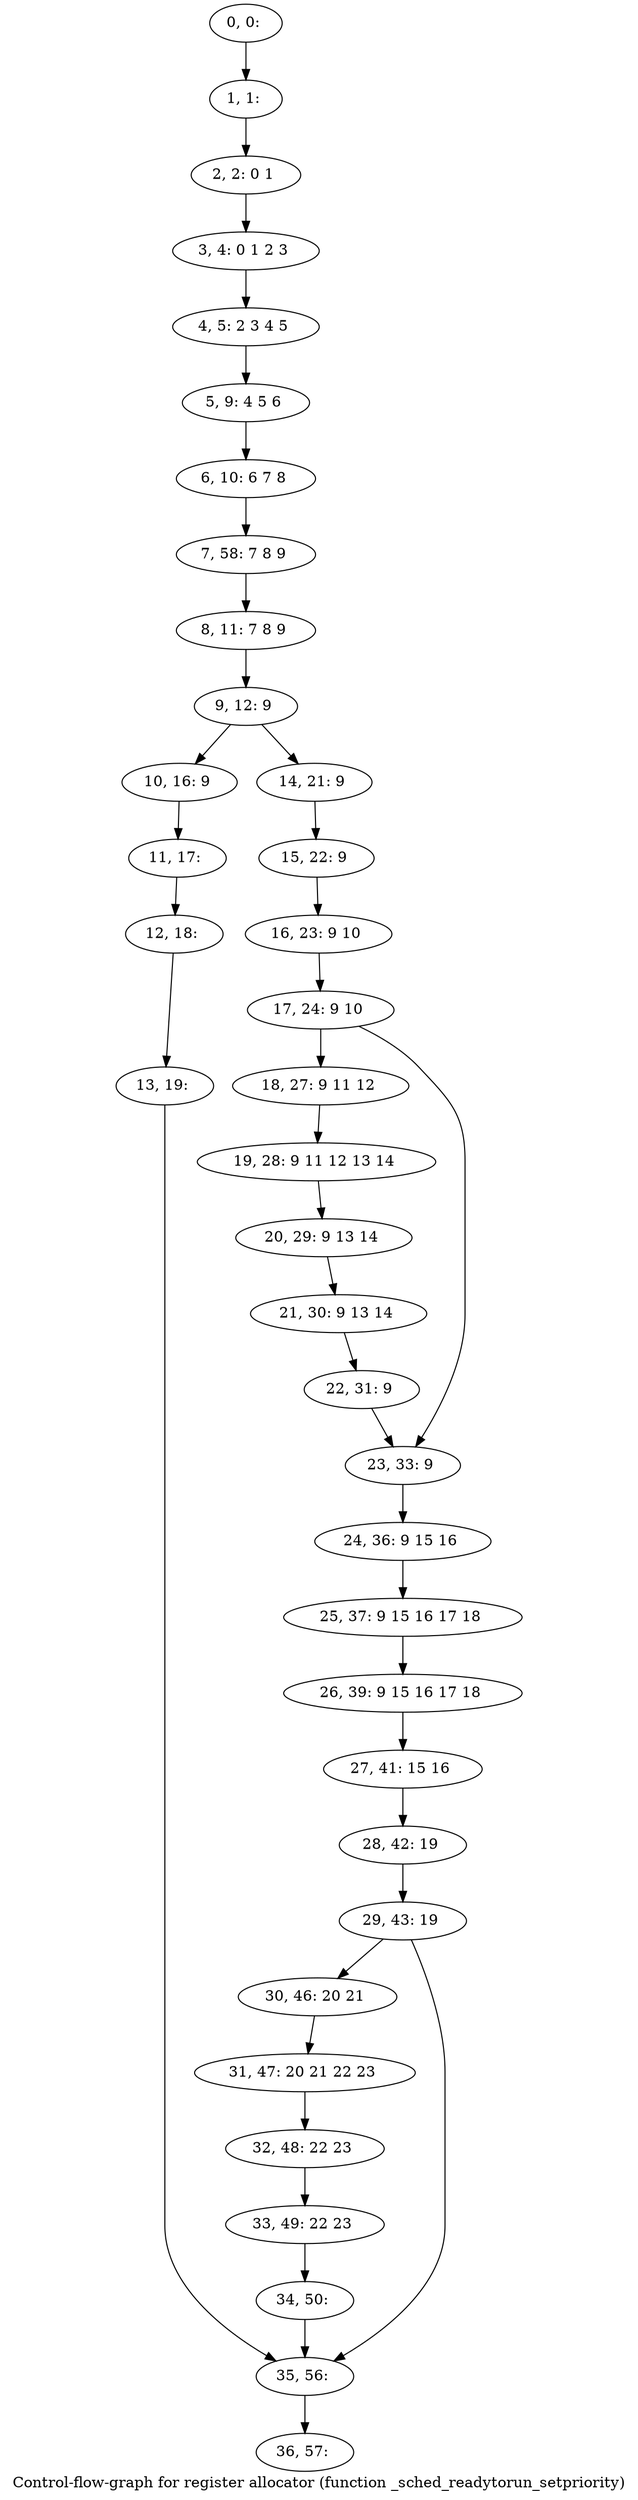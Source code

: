 digraph G {
graph [label="Control-flow-graph for register allocator (function _sched_readytorun_setpriority)"]
0[label="0, 0: "];
1[label="1, 1: "];
2[label="2, 2: 0 1 "];
3[label="3, 4: 0 1 2 3 "];
4[label="4, 5: 2 3 4 5 "];
5[label="5, 9: 4 5 6 "];
6[label="6, 10: 6 7 8 "];
7[label="7, 58: 7 8 9 "];
8[label="8, 11: 7 8 9 "];
9[label="9, 12: 9 "];
10[label="10, 16: 9 "];
11[label="11, 17: "];
12[label="12, 18: "];
13[label="13, 19: "];
14[label="14, 21: 9 "];
15[label="15, 22: 9 "];
16[label="16, 23: 9 10 "];
17[label="17, 24: 9 10 "];
18[label="18, 27: 9 11 12 "];
19[label="19, 28: 9 11 12 13 14 "];
20[label="20, 29: 9 13 14 "];
21[label="21, 30: 9 13 14 "];
22[label="22, 31: 9 "];
23[label="23, 33: 9 "];
24[label="24, 36: 9 15 16 "];
25[label="25, 37: 9 15 16 17 18 "];
26[label="26, 39: 9 15 16 17 18 "];
27[label="27, 41: 15 16 "];
28[label="28, 42: 19 "];
29[label="29, 43: 19 "];
30[label="30, 46: 20 21 "];
31[label="31, 47: 20 21 22 23 "];
32[label="32, 48: 22 23 "];
33[label="33, 49: 22 23 "];
34[label="34, 50: "];
35[label="35, 56: "];
36[label="36, 57: "];
0->1 ;
1->2 ;
2->3 ;
3->4 ;
4->5 ;
5->6 ;
6->7 ;
7->8 ;
8->9 ;
9->10 ;
9->14 ;
10->11 ;
11->12 ;
12->13 ;
13->35 ;
14->15 ;
15->16 ;
16->17 ;
17->18 ;
17->23 ;
18->19 ;
19->20 ;
20->21 ;
21->22 ;
22->23 ;
23->24 ;
24->25 ;
25->26 ;
26->27 ;
27->28 ;
28->29 ;
29->30 ;
29->35 ;
30->31 ;
31->32 ;
32->33 ;
33->34 ;
34->35 ;
35->36 ;
}

